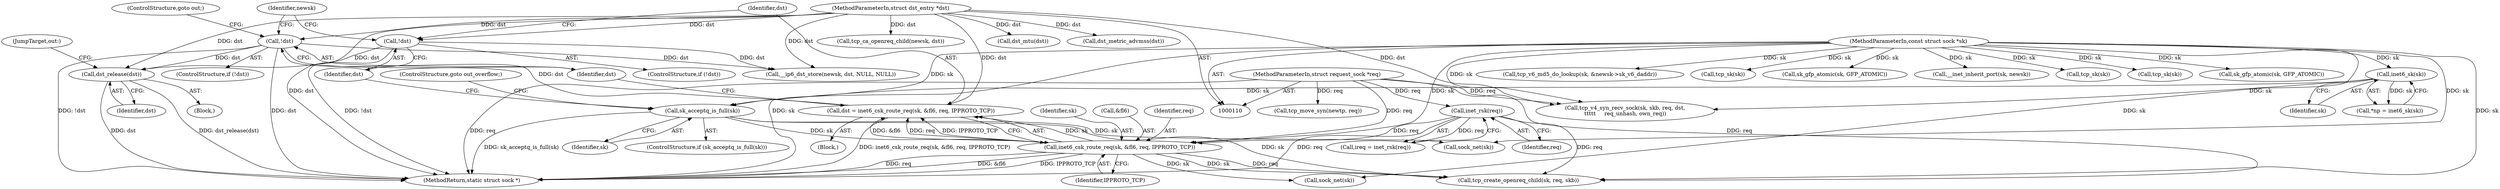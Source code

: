 digraph "0_linux_45f6fad84cc305103b28d73482b344d7f5b76f39_17@pointer" {
"1000637" [label="(Call,dst_release(dst))"];
"1000291" [label="(Call,!dst)"];
"1000282" [label="(Call,dst = inet6_csk_route_req(sk, &fl6, req, IPPROTO_TCP))"];
"1000284" [label="(Call,inet6_csk_route_req(sk, &fl6, req, IPPROTO_TCP))"];
"1000275" [label="(Call,sk_acceptq_is_full(sk))"];
"1000123" [label="(Call,inet6_sk(sk))"];
"1000111" [label="(MethodParameterIn,const struct sock *sk)"];
"1000272" [label="(Call,inet_rsk(req))"];
"1000113" [label="(MethodParameterIn,struct request_sock *req)"];
"1000114" [label="(MethodParameterIn,struct dst_entry *dst)"];
"1000279" [label="(Call,!dst)"];
"1000285" [label="(Identifier,sk)"];
"1000646" [label="(MethodReturn,static struct sock *)"];
"1000542" [label="(Call,tcp_v6_md5_do_lookup(sk, &newsk->sk_v6_daddr))"];
"1000117" [label="(Block,)"];
"1000309" [label="(Call,__ip6_dst_store(newsk, dst, NULL, NULL))"];
"1000639" [label="(JumpTarget,out:)"];
"1000274" [label="(ControlStructure,if (sk_acceptq_is_full(sk)))"];
"1000284" [label="(Call,inet6_csk_route_req(sk, &fl6, req, IPPROTO_TCP))"];
"1000286" [label="(Call,&fl6)"];
"1000288" [label="(Identifier,req)"];
"1000278" [label="(ControlStructure,if (!dst))"];
"1000633" [label="(Call,sock_net(sk))"];
"1000277" [label="(ControlStructure,goto out_overflow;)"];
"1000114" [label="(MethodParameterIn,struct dst_entry *dst)"];
"1000124" [label="(Identifier,sk)"];
"1000289" [label="(Identifier,IPPROTO_TCP)"];
"1000283" [label="(Identifier,dst)"];
"1000111" [label="(MethodParameterIn,const struct sock *sk)"];
"1000275" [label="(Call,sk_acceptq_is_full(sk))"];
"1000276" [label="(Identifier,sk)"];
"1000483" [label="(Call,tcp_ca_openreq_child(newsk, dst))"];
"1000142" [label="(Call,tcp_v4_syn_recv_sock(sk, skb, req, dst,\n\t\t\t\t\t     req_unhash, own_req))"];
"1000280" [label="(Identifier,dst)"];
"1000520" [label="(Call,tcp_sk(sk))"];
"1000637" [label="(Call,dst_release(dst))"];
"1000270" [label="(Call,ireq = inet_rsk(req))"];
"1000641" [label="(Call,sock_net(sk))"];
"1000566" [label="(Call,sk_gfp_atomic(sk, GFP_ATOMIC))"];
"1000571" [label="(Call,__inet_inherit_port(sk, newsk))"];
"1000123" [label="(Call,inet6_sk(sk))"];
"1000592" [label="(Call,tcp_move_syn(newtp, req))"];
"1000279" [label="(Call,!dst)"];
"1000272" [label="(Call,inet_rsk(req))"];
"1000638" [label="(Identifier,dst)"];
"1000507" [label="(Call,tcp_sk(sk))"];
"1000121" [label="(Call,*np = inet6_sk(sk))"];
"1000290" [label="(ControlStructure,if (!dst))"];
"1000295" [label="(Identifier,newsk)"];
"1000291" [label="(Call,!dst)"];
"1000500" [label="(Call,tcp_sk(sk))"];
"1000608" [label="(Call,sk_gfp_atomic(sk, GFP_ATOMIC))"];
"1000293" [label="(ControlStructure,goto out;)"];
"1000488" [label="(Call,dst_mtu(dst))"];
"1000292" [label="(Identifier,dst)"];
"1000281" [label="(Block,)"];
"1000296" [label="(Call,tcp_create_openreq_child(sk, req, skb))"];
"1000273" [label="(Identifier,req)"];
"1000113" [label="(MethodParameterIn,struct request_sock *req)"];
"1000494" [label="(Call,dst_metric_advmss(dst))"];
"1000282" [label="(Call,dst = inet6_csk_route_req(sk, &fl6, req, IPPROTO_TCP))"];
"1000637" -> "1000117"  [label="AST: "];
"1000637" -> "1000638"  [label="CFG: "];
"1000638" -> "1000637"  [label="AST: "];
"1000639" -> "1000637"  [label="CFG: "];
"1000637" -> "1000646"  [label="DDG: dst"];
"1000637" -> "1000646"  [label="DDG: dst_release(dst)"];
"1000291" -> "1000637"  [label="DDG: dst"];
"1000279" -> "1000637"  [label="DDG: dst"];
"1000114" -> "1000637"  [label="DDG: dst"];
"1000291" -> "1000290"  [label="AST: "];
"1000291" -> "1000292"  [label="CFG: "];
"1000292" -> "1000291"  [label="AST: "];
"1000293" -> "1000291"  [label="CFG: "];
"1000295" -> "1000291"  [label="CFG: "];
"1000291" -> "1000646"  [label="DDG: !dst"];
"1000291" -> "1000646"  [label="DDG: dst"];
"1000282" -> "1000291"  [label="DDG: dst"];
"1000114" -> "1000291"  [label="DDG: dst"];
"1000291" -> "1000309"  [label="DDG: dst"];
"1000282" -> "1000281"  [label="AST: "];
"1000282" -> "1000284"  [label="CFG: "];
"1000283" -> "1000282"  [label="AST: "];
"1000284" -> "1000282"  [label="AST: "];
"1000292" -> "1000282"  [label="CFG: "];
"1000282" -> "1000646"  [label="DDG: inet6_csk_route_req(sk, &fl6, req, IPPROTO_TCP)"];
"1000284" -> "1000282"  [label="DDG: sk"];
"1000284" -> "1000282"  [label="DDG: &fl6"];
"1000284" -> "1000282"  [label="DDG: req"];
"1000284" -> "1000282"  [label="DDG: IPPROTO_TCP"];
"1000114" -> "1000282"  [label="DDG: dst"];
"1000284" -> "1000289"  [label="CFG: "];
"1000285" -> "1000284"  [label="AST: "];
"1000286" -> "1000284"  [label="AST: "];
"1000288" -> "1000284"  [label="AST: "];
"1000289" -> "1000284"  [label="AST: "];
"1000284" -> "1000646"  [label="DDG: &fl6"];
"1000284" -> "1000646"  [label="DDG: IPPROTO_TCP"];
"1000284" -> "1000646"  [label="DDG: req"];
"1000275" -> "1000284"  [label="DDG: sk"];
"1000111" -> "1000284"  [label="DDG: sk"];
"1000272" -> "1000284"  [label="DDG: req"];
"1000113" -> "1000284"  [label="DDG: req"];
"1000284" -> "1000296"  [label="DDG: sk"];
"1000284" -> "1000296"  [label="DDG: req"];
"1000284" -> "1000641"  [label="DDG: sk"];
"1000275" -> "1000274"  [label="AST: "];
"1000275" -> "1000276"  [label="CFG: "];
"1000276" -> "1000275"  [label="AST: "];
"1000277" -> "1000275"  [label="CFG: "];
"1000280" -> "1000275"  [label="CFG: "];
"1000275" -> "1000646"  [label="DDG: sk_acceptq_is_full(sk)"];
"1000123" -> "1000275"  [label="DDG: sk"];
"1000111" -> "1000275"  [label="DDG: sk"];
"1000275" -> "1000296"  [label="DDG: sk"];
"1000275" -> "1000633"  [label="DDG: sk"];
"1000123" -> "1000121"  [label="AST: "];
"1000123" -> "1000124"  [label="CFG: "];
"1000124" -> "1000123"  [label="AST: "];
"1000121" -> "1000123"  [label="CFG: "];
"1000123" -> "1000121"  [label="DDG: sk"];
"1000111" -> "1000123"  [label="DDG: sk"];
"1000123" -> "1000142"  [label="DDG: sk"];
"1000111" -> "1000110"  [label="AST: "];
"1000111" -> "1000646"  [label="DDG: sk"];
"1000111" -> "1000142"  [label="DDG: sk"];
"1000111" -> "1000296"  [label="DDG: sk"];
"1000111" -> "1000500"  [label="DDG: sk"];
"1000111" -> "1000507"  [label="DDG: sk"];
"1000111" -> "1000520"  [label="DDG: sk"];
"1000111" -> "1000542"  [label="DDG: sk"];
"1000111" -> "1000566"  [label="DDG: sk"];
"1000111" -> "1000571"  [label="DDG: sk"];
"1000111" -> "1000608"  [label="DDG: sk"];
"1000111" -> "1000633"  [label="DDG: sk"];
"1000111" -> "1000641"  [label="DDG: sk"];
"1000272" -> "1000270"  [label="AST: "];
"1000272" -> "1000273"  [label="CFG: "];
"1000273" -> "1000272"  [label="AST: "];
"1000270" -> "1000272"  [label="CFG: "];
"1000272" -> "1000646"  [label="DDG: req"];
"1000272" -> "1000270"  [label="DDG: req"];
"1000113" -> "1000272"  [label="DDG: req"];
"1000272" -> "1000296"  [label="DDG: req"];
"1000113" -> "1000110"  [label="AST: "];
"1000113" -> "1000646"  [label="DDG: req"];
"1000113" -> "1000142"  [label="DDG: req"];
"1000113" -> "1000296"  [label="DDG: req"];
"1000113" -> "1000592"  [label="DDG: req"];
"1000114" -> "1000110"  [label="AST: "];
"1000114" -> "1000646"  [label="DDG: dst"];
"1000114" -> "1000142"  [label="DDG: dst"];
"1000114" -> "1000279"  [label="DDG: dst"];
"1000114" -> "1000309"  [label="DDG: dst"];
"1000114" -> "1000483"  [label="DDG: dst"];
"1000114" -> "1000488"  [label="DDG: dst"];
"1000114" -> "1000494"  [label="DDG: dst"];
"1000279" -> "1000278"  [label="AST: "];
"1000279" -> "1000280"  [label="CFG: "];
"1000280" -> "1000279"  [label="AST: "];
"1000283" -> "1000279"  [label="CFG: "];
"1000295" -> "1000279"  [label="CFG: "];
"1000279" -> "1000646"  [label="DDG: !dst"];
"1000279" -> "1000309"  [label="DDG: dst"];
}
